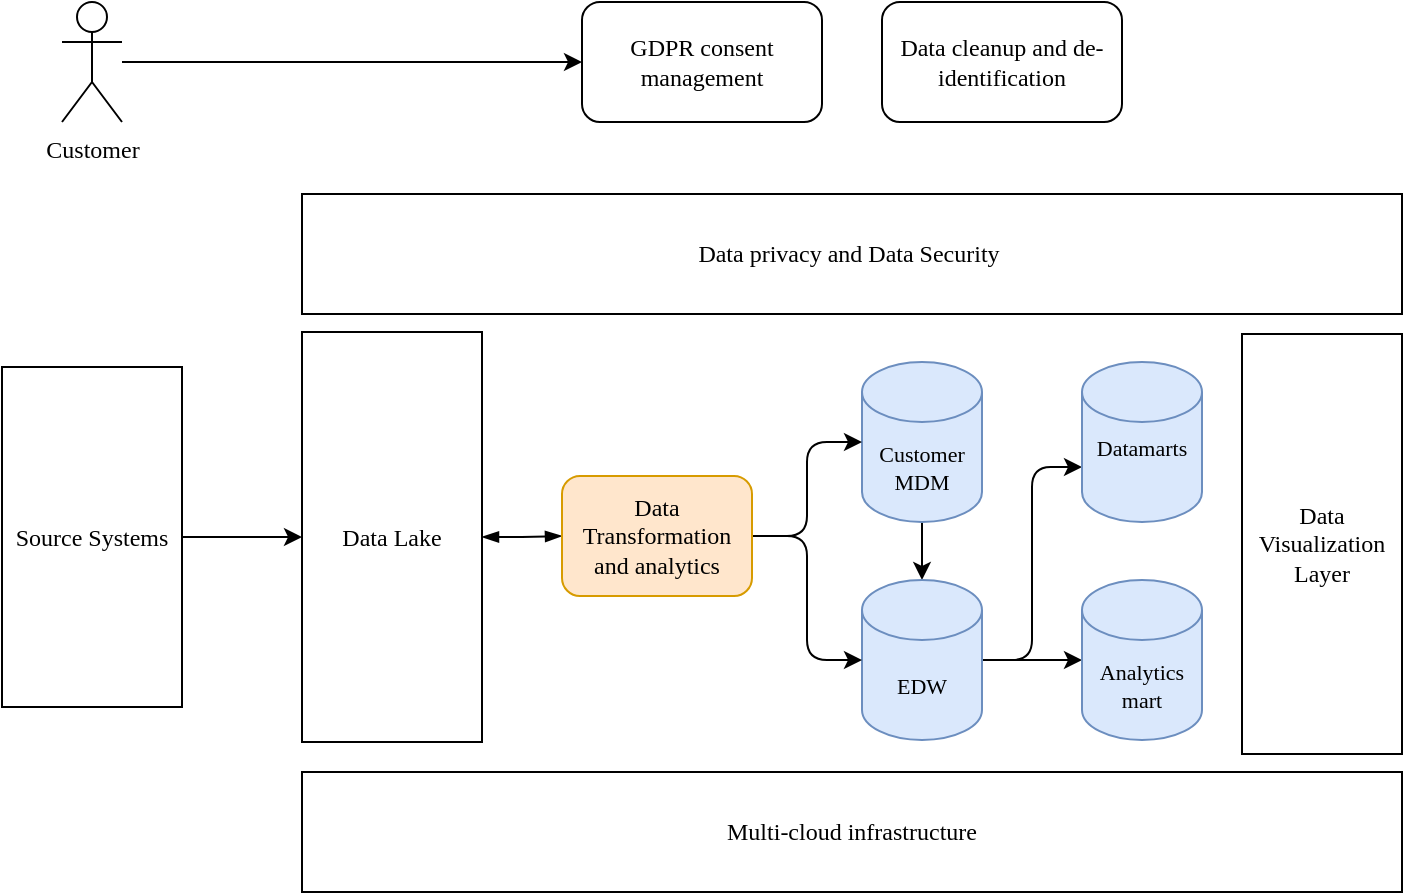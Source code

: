 <mxfile version="16.6.1" type="github">
  <diagram id="U-Te3GgnhW5zTMr8VRMO" name="Page-1">
    <mxGraphModel dx="925" dy="1636" grid="1" gridSize="10" guides="1" tooltips="1" connect="1" arrows="1" fold="1" page="1" pageScale="1" pageWidth="850" pageHeight="1100" math="0" shadow="0">
      <root>
        <mxCell id="0" />
        <mxCell id="1" parent="0" />
        <mxCell id="jCtBcauLOnCdqS6o0Tvj-27" style="edgeStyle=orthogonalEdgeStyle;rounded=1;orthogonalLoop=1;jettySize=auto;html=1;fontFamily=Tahoma;startArrow=blockThin;startFill=1;endArrow=blockThin;endFill=1;" edge="1" parent="1" source="jCtBcauLOnCdqS6o0Tvj-8" target="jCtBcauLOnCdqS6o0Tvj-26">
          <mxGeometry relative="1" as="geometry" />
        </mxCell>
        <mxCell id="jCtBcauLOnCdqS6o0Tvj-8" value="Data Lake" style="rounded=0;whiteSpace=wrap;html=1;fontFamily=Tahoma;" vertex="1" parent="1">
          <mxGeometry x="190" y="145" width="90" height="205" as="geometry" />
        </mxCell>
        <mxCell id="jCtBcauLOnCdqS6o0Tvj-10" style="edgeStyle=orthogonalEdgeStyle;rounded=1;orthogonalLoop=1;jettySize=auto;html=1;fontFamily=Tahoma;" edge="1" parent="1" source="jCtBcauLOnCdqS6o0Tvj-9" target="jCtBcauLOnCdqS6o0Tvj-8">
          <mxGeometry relative="1" as="geometry" />
        </mxCell>
        <mxCell id="jCtBcauLOnCdqS6o0Tvj-9" value="Source Systems" style="rounded=0;whiteSpace=wrap;html=1;fontFamily=Tahoma;" vertex="1" parent="1">
          <mxGeometry x="40" y="162.5" width="90" height="170" as="geometry" />
        </mxCell>
        <mxCell id="jCtBcauLOnCdqS6o0Tvj-13" value="Data privacy and Data Security&amp;nbsp;" style="rounded=0;whiteSpace=wrap;html=1;fontFamily=Tahoma;" vertex="1" parent="1">
          <mxGeometry x="190" y="76" width="550" height="60" as="geometry" />
        </mxCell>
        <mxCell id="jCtBcauLOnCdqS6o0Tvj-14" value="GDPR consent management" style="rounded=1;whiteSpace=wrap;html=1;fontFamily=Tahoma;" vertex="1" parent="1">
          <mxGeometry x="330" y="-20" width="120" height="60" as="geometry" />
        </mxCell>
        <mxCell id="jCtBcauLOnCdqS6o0Tvj-15" value="Data cleanup and de-identification" style="rounded=1;whiteSpace=wrap;html=1;fontFamily=Tahoma;" vertex="1" parent="1">
          <mxGeometry x="480" y="-20" width="120" height="60" as="geometry" />
        </mxCell>
        <mxCell id="jCtBcauLOnCdqS6o0Tvj-17" style="edgeStyle=orthogonalEdgeStyle;rounded=1;orthogonalLoop=1;jettySize=auto;html=1;fontFamily=Tahoma;" edge="1" parent="1" source="jCtBcauLOnCdqS6o0Tvj-16" target="jCtBcauLOnCdqS6o0Tvj-14">
          <mxGeometry relative="1" as="geometry" />
        </mxCell>
        <mxCell id="jCtBcauLOnCdqS6o0Tvj-16" value="Customer" style="shape=umlActor;verticalLabelPosition=bottom;verticalAlign=top;html=1;outlineConnect=0;fontFamily=Tahoma;" vertex="1" parent="1">
          <mxGeometry x="70" y="-20" width="30" height="60" as="geometry" />
        </mxCell>
        <mxCell id="jCtBcauLOnCdqS6o0Tvj-18" value="Multi-cloud infrastructure" style="rounded=0;whiteSpace=wrap;html=1;fontFamily=Tahoma;" vertex="1" parent="1">
          <mxGeometry x="190" y="365" width="550" height="60" as="geometry" />
        </mxCell>
        <mxCell id="jCtBcauLOnCdqS6o0Tvj-20" value="Data Visualization Layer" style="rounded=0;whiteSpace=wrap;html=1;fontFamily=Tahoma;" vertex="1" parent="1">
          <mxGeometry x="660" y="146" width="80" height="210" as="geometry" />
        </mxCell>
        <mxCell id="jCtBcauLOnCdqS6o0Tvj-30" style="edgeStyle=orthogonalEdgeStyle;rounded=1;orthogonalLoop=1;jettySize=auto;html=1;fontFamily=Tahoma;" edge="1" parent="1" source="jCtBcauLOnCdqS6o0Tvj-21" target="jCtBcauLOnCdqS6o0Tvj-22">
          <mxGeometry relative="1" as="geometry" />
        </mxCell>
        <mxCell id="jCtBcauLOnCdqS6o0Tvj-21" value="Customer MDM" style="shape=cylinder3;whiteSpace=wrap;html=1;boundedLbl=1;backgroundOutline=1;size=15;fontFamily=Tahoma;fillColor=#dae8fc;strokeColor=#6c8ebf;fontSize=11;" vertex="1" parent="1">
          <mxGeometry x="470" y="160" width="60" height="80" as="geometry" />
        </mxCell>
        <mxCell id="jCtBcauLOnCdqS6o0Tvj-31" style="edgeStyle=orthogonalEdgeStyle;rounded=1;orthogonalLoop=1;jettySize=auto;html=1;entryX=0;entryY=0;entryDx=0;entryDy=52.5;entryPerimeter=0;fontFamily=Tahoma;" edge="1" parent="1" source="jCtBcauLOnCdqS6o0Tvj-22" target="jCtBcauLOnCdqS6o0Tvj-24">
          <mxGeometry relative="1" as="geometry" />
        </mxCell>
        <mxCell id="jCtBcauLOnCdqS6o0Tvj-32" style="edgeStyle=orthogonalEdgeStyle;rounded=1;orthogonalLoop=1;jettySize=auto;html=1;fontFamily=Tahoma;" edge="1" parent="1" source="jCtBcauLOnCdqS6o0Tvj-22" target="jCtBcauLOnCdqS6o0Tvj-25">
          <mxGeometry relative="1" as="geometry" />
        </mxCell>
        <mxCell id="jCtBcauLOnCdqS6o0Tvj-22" value="EDW" style="shape=cylinder3;whiteSpace=wrap;html=1;boundedLbl=1;backgroundOutline=1;size=15;fontFamily=Tahoma;fillColor=#dae8fc;strokeColor=#6c8ebf;fontSize=11;" vertex="1" parent="1">
          <mxGeometry x="470" y="269" width="60" height="80" as="geometry" />
        </mxCell>
        <mxCell id="jCtBcauLOnCdqS6o0Tvj-24" value="Datamarts" style="shape=cylinder3;whiteSpace=wrap;html=1;boundedLbl=1;backgroundOutline=1;size=15;fontFamily=Tahoma;verticalAlign=top;fillColor=#dae8fc;strokeColor=#6c8ebf;fontSize=11;" vertex="1" parent="1">
          <mxGeometry x="580" y="160" width="60" height="80" as="geometry" />
        </mxCell>
        <mxCell id="jCtBcauLOnCdqS6o0Tvj-25" value="Analytics mart" style="shape=cylinder3;whiteSpace=wrap;html=1;boundedLbl=1;backgroundOutline=1;size=15;fontFamily=Tahoma;fillColor=#dae8fc;strokeColor=#6c8ebf;fontSize=11;" vertex="1" parent="1">
          <mxGeometry x="580" y="269" width="60" height="80" as="geometry" />
        </mxCell>
        <mxCell id="jCtBcauLOnCdqS6o0Tvj-28" style="edgeStyle=orthogonalEdgeStyle;rounded=1;orthogonalLoop=1;jettySize=auto;html=1;fontFamily=Tahoma;" edge="1" parent="1" source="jCtBcauLOnCdqS6o0Tvj-26" target="jCtBcauLOnCdqS6o0Tvj-21">
          <mxGeometry relative="1" as="geometry" />
        </mxCell>
        <mxCell id="jCtBcauLOnCdqS6o0Tvj-29" style="edgeStyle=orthogonalEdgeStyle;rounded=1;orthogonalLoop=1;jettySize=auto;html=1;entryX=0;entryY=0.5;entryDx=0;entryDy=0;entryPerimeter=0;fontFamily=Tahoma;" edge="1" parent="1" source="jCtBcauLOnCdqS6o0Tvj-26" target="jCtBcauLOnCdqS6o0Tvj-22">
          <mxGeometry relative="1" as="geometry" />
        </mxCell>
        <mxCell id="jCtBcauLOnCdqS6o0Tvj-26" value="Data Transformation and analytics" style="rounded=1;whiteSpace=wrap;html=1;fontFamily=Tahoma;fillColor=#ffe6cc;strokeColor=#d79b00;" vertex="1" parent="1">
          <mxGeometry x="320" y="217" width="95" height="60" as="geometry" />
        </mxCell>
      </root>
    </mxGraphModel>
  </diagram>
</mxfile>
